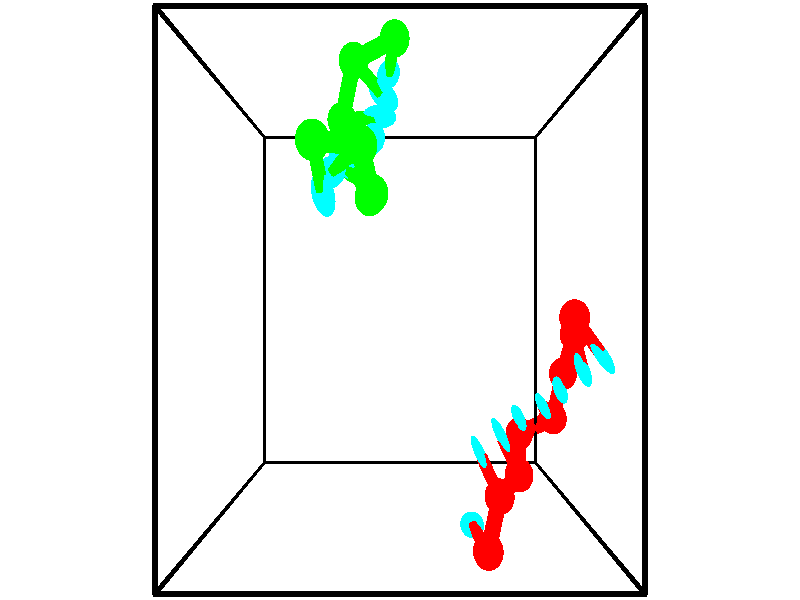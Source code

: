 // switches for output
#declare DRAW_BASES = 1; // possible values are 0, 1; only relevant for DNA ribbons
#declare DRAW_BASES_TYPE = 3; // possible values are 1, 2, 3; only relevant for DNA ribbons
#declare DRAW_FOG = 0; // set to 1 to enable fog

#include "colors.inc"

#include "transforms.inc"
background { rgb <1, 1, 1>}

#default {
   normal{
       ripples 0.25
       frequency 0.20
       turbulence 0.2
       lambda 5
   }
	finish {
		phong 0.1
		phong_size 40.
	}
}

// original window dimensions: 1024x640


// camera settings

camera {
	sky <-0, 1, 0>
	up <-0, 1, 0>
	right 1.6 * <1, 0, 0>
	location <2.5, 2.5, 11.1562>
	look_at <2.5, 2.5, 2.5>
	direction <0, 0, -8.6562>
	angle 67.0682
}


# declare cpy_camera_pos = <2.5, 2.5, 11.1562>;
# if (DRAW_FOG = 1)
fog {
	fog_type 2
	up vnormalize(cpy_camera_pos)
	color rgbt<1,1,1,0.3>
	distance 1e-5
	fog_alt 3e-3
	fog_offset 4
}
# end


// LIGHTS

# declare lum = 6;
global_settings {
	ambient_light rgb lum * <0.05, 0.05, 0.05>
	max_trace_level 15
}# declare cpy_direct_light_amount = 0.25;
light_source
{	1000 * <-1, -1, 1>,
	rgb lum * cpy_direct_light_amount
	parallel
}

light_source
{	1000 * <1, 1, -1>,
	rgb lum * cpy_direct_light_amount
	parallel
}

// strand 0

// nucleotide -1

// particle -1
sphere {
	<5.421573, 2.259912, 1.060636> 0.250000
	pigment { color rgbt <1,0,0,0> }
	no_shadow
}
cylinder {
	<5.676151, 1.953201, 1.094081>,  <5.828898, 1.769175, 1.114147>, 0.100000
	pigment { color rgbt <1,0,0,0> }
	no_shadow
}
cylinder {
	<5.676151, 1.953201, 1.094081>,  <5.421573, 2.259912, 1.060636>, 0.100000
	pigment { color rgbt <1,0,0,0> }
	no_shadow
}

// particle -1
sphere {
	<5.676151, 1.953201, 1.094081> 0.100000
	pigment { color rgbt <1,0,0,0> }
	no_shadow
}
sphere {
	0, 1
	scale<0.080000,0.200000,0.300000>
	matrix <-0.618174, -0.571904, -0.539246,
		0.461299, 0.291515, -0.837987,
		0.636447, -0.766775, 0.083612,
		5.867085, 1.723169, 1.119164>
	pigment { color rgbt <0,1,1,0> }
	no_shadow
}
cylinder {
	<5.609390, 1.985091, 0.382281>,  <5.421573, 2.259912, 1.060636>, 0.130000
	pigment { color rgbt <1,0,0,0> }
	no_shadow
}

// nucleotide -1

// particle -1
sphere {
	<5.609390, 1.985091, 0.382281> 0.250000
	pigment { color rgbt <1,0,0,0> }
	no_shadow
}
cylinder {
	<5.607897, 1.717567, 0.679651>,  <5.607001, 1.557053, 0.858074>, 0.100000
	pigment { color rgbt <1,0,0,0> }
	no_shadow
}
cylinder {
	<5.607897, 1.717567, 0.679651>,  <5.609390, 1.985091, 0.382281>, 0.100000
	pigment { color rgbt <1,0,0,0> }
	no_shadow
}

// particle -1
sphere {
	<5.607897, 1.717567, 0.679651> 0.100000
	pigment { color rgbt <1,0,0,0> }
	no_shadow
}
sphere {
	0, 1
	scale<0.080000,0.200000,0.300000>
	matrix <-0.662091, -0.555488, -0.503059,
		0.749414, -0.494094, -0.440738,
		-0.003734, -0.668809, 0.743425,
		5.606777, 1.516925, 0.902679>
	pigment { color rgbt <0,1,1,0> }
	no_shadow
}
cylinder {
	<5.517984, 1.361527, -0.026133>,  <5.609390, 1.985091, 0.382281>, 0.130000
	pigment { color rgbt <1,0,0,0> }
	no_shadow
}

// nucleotide -1

// particle -1
sphere {
	<5.517984, 1.361527, -0.026133> 0.250000
	pigment { color rgbt <1,0,0,0> }
	no_shadow
}
cylinder {
	<5.391529, 1.264240, 0.340670>,  <5.315656, 1.205868, 0.560751>, 0.100000
	pigment { color rgbt <1,0,0,0> }
	no_shadow
}
cylinder {
	<5.391529, 1.264240, 0.340670>,  <5.517984, 1.361527, -0.026133>, 0.100000
	pigment { color rgbt <1,0,0,0> }
	no_shadow
}

// particle -1
sphere {
	<5.391529, 1.264240, 0.340670> 0.100000
	pigment { color rgbt <1,0,0,0> }
	no_shadow
}
sphere {
	0, 1
	scale<0.080000,0.200000,0.300000>
	matrix <-0.752993, -0.523653, -0.398483,
		0.577112, -0.816476, -0.017595,
		-0.316138, -0.243218, 0.917007,
		5.296688, 1.191275, 0.615772>
	pigment { color rgbt <0,1,1,0> }
	no_shadow
}
cylinder {
	<5.345522, 0.667915, -0.081578>,  <5.517984, 1.361527, -0.026133>, 0.130000
	pigment { color rgbt <1,0,0,0> }
	no_shadow
}

// nucleotide -1

// particle -1
sphere {
	<5.345522, 0.667915, -0.081578> 0.250000
	pigment { color rgbt <1,0,0,0> }
	no_shadow
}
cylinder {
	<5.163752, 0.820442, 0.240439>,  <5.054689, 0.911959, 0.433649>, 0.100000
	pigment { color rgbt <1,0,0,0> }
	no_shadow
}
cylinder {
	<5.163752, 0.820442, 0.240439>,  <5.345522, 0.667915, -0.081578>, 0.100000
	pigment { color rgbt <1,0,0,0> }
	no_shadow
}

// particle -1
sphere {
	<5.163752, 0.820442, 0.240439> 0.100000
	pigment { color rgbt <1,0,0,0> }
	no_shadow
}
sphere {
	0, 1
	scale<0.080000,0.200000,0.300000>
	matrix <-0.828229, -0.513560, -0.224259,
		0.327923, -0.768669, 0.549195,
		-0.454426, 0.381319, 0.805042,
		5.027424, 0.934838, 0.481951>
	pigment { color rgbt <0,1,1,0> }
	no_shadow
}
cylinder {
	<4.723486, 0.423696, -0.108514>,  <5.345522, 0.667915, -0.081578>, 0.130000
	pigment { color rgbt <1,0,0,0> }
	no_shadow
}

// nucleotide -1

// particle -1
sphere {
	<4.723486, 0.423696, -0.108514> 0.250000
	pigment { color rgbt <1,0,0,0> }
	no_shadow
}
cylinder {
	<4.652437, 0.617790, 0.233947>,  <4.609808, 0.734247, 0.439424>, 0.100000
	pigment { color rgbt <1,0,0,0> }
	no_shadow
}
cylinder {
	<4.652437, 0.617790, 0.233947>,  <4.723486, 0.423696, -0.108514>, 0.100000
	pigment { color rgbt <1,0,0,0> }
	no_shadow
}

// particle -1
sphere {
	<4.652437, 0.617790, 0.233947> 0.100000
	pigment { color rgbt <1,0,0,0> }
	no_shadow
}
sphere {
	0, 1
	scale<0.080000,0.200000,0.300000>
	matrix <-0.851393, -0.512081, 0.113593,
		0.493539, -0.708745, 0.504083,
		-0.177623, 0.485235, 0.856152,
		4.599151, 0.763361, 0.490793>
	pigment { color rgbt <0,1,1,0> }
	no_shadow
}
cylinder {
	<4.615170, -0.089463, 0.433436>,  <4.723486, 0.423696, -0.108514>, 0.130000
	pigment { color rgbt <1,0,0,0> }
	no_shadow
}

// nucleotide -1

// particle -1
sphere {
	<4.615170, -0.089463, 0.433436> 0.250000
	pigment { color rgbt <1,0,0,0> }
	no_shadow
}
cylinder {
	<4.421118, 0.255875, 0.488988>,  <4.304687, 0.463077, 0.522318>, 0.100000
	pigment { color rgbt <1,0,0,0> }
	no_shadow
}
cylinder {
	<4.421118, 0.255875, 0.488988>,  <4.615170, -0.089463, 0.433436>, 0.100000
	pigment { color rgbt <1,0,0,0> }
	no_shadow
}

// particle -1
sphere {
	<4.421118, 0.255875, 0.488988> 0.100000
	pigment { color rgbt <1,0,0,0> }
	no_shadow
}
sphere {
	0, 1
	scale<0.080000,0.200000,0.300000>
	matrix <-0.858303, -0.500504, 0.113187,
		0.167228, -0.064289, 0.983820,
		-0.485129, 0.863344, 0.138878,
		4.275579, 0.514878, 0.530651>
	pigment { color rgbt <0,1,1,0> }
	no_shadow
}
cylinder {
	<4.190417, -0.279254, 0.917348>,  <4.615170, -0.089463, 0.433436>, 0.130000
	pigment { color rgbt <1,0,0,0> }
	no_shadow
}

// nucleotide -1

// particle -1
sphere {
	<4.190417, -0.279254, 0.917348> 0.250000
	pigment { color rgbt <1,0,0,0> }
	no_shadow
}
cylinder {
	<4.027378, 0.026398, 0.717360>,  <3.929554, 0.209789, 0.597368>, 0.100000
	pigment { color rgbt <1,0,0,0> }
	no_shadow
}
cylinder {
	<4.027378, 0.026398, 0.717360>,  <4.190417, -0.279254, 0.917348>, 0.100000
	pigment { color rgbt <1,0,0,0> }
	no_shadow
}

// particle -1
sphere {
	<4.027378, 0.026398, 0.717360> 0.100000
	pigment { color rgbt <1,0,0,0> }
	no_shadow
}
sphere {
	0, 1
	scale<0.080000,0.200000,0.300000>
	matrix <-0.818501, -0.548472, -0.170981,
		-0.404870, 0.339533, 0.848998,
		-0.407598, 0.764130, -0.499968,
		3.905099, 0.255637, 0.567370>
	pigment { color rgbt <0,1,1,0> }
	no_shadow
}
cylinder {
	<3.955104, -0.955783, 1.205143>,  <4.190417, -0.279254, 0.917348>, 0.130000
	pigment { color rgbt <1,0,0,0> }
	no_shadow
}

// nucleotide -1

// particle -1
sphere {
	<3.955104, -0.955783, 1.205143> 0.250000
	pigment { color rgbt <1,0,0,0> }
	no_shadow
}
cylinder {
	<3.846724, -0.860550, 0.832069>,  <3.781695, -0.803410, 0.608225>, 0.100000
	pigment { color rgbt <1,0,0,0> }
	no_shadow
}
cylinder {
	<3.846724, -0.860550, 0.832069>,  <3.955104, -0.955783, 1.205143>, 0.100000
	pigment { color rgbt <1,0,0,0> }
	no_shadow
}

// particle -1
sphere {
	<3.846724, -0.860550, 0.832069> 0.100000
	pigment { color rgbt <1,0,0,0> }
	no_shadow
}
sphere {
	0, 1
	scale<0.080000,0.200000,0.300000>
	matrix <0.383667, -0.861929, -0.331479,
		-0.882828, -0.447655, 0.142195,
		-0.270950, 0.238084, -0.932686,
		3.765438, -0.789125, 0.552263>
	pigment { color rgbt <0,1,1,0> }
	no_shadow
}
// strand 1

// nucleotide -1

// particle -1
sphere {
	<2.409114, 6.122771, 1.117426> 0.250000
	pigment { color rgbt <0,1,0,0> }
	no_shadow
}
cylinder {
	<2.344318, 5.947245, 0.763884>,  <2.305441, 5.841928, 0.551758>, 0.100000
	pigment { color rgbt <0,1,0,0> }
	no_shadow
}
cylinder {
	<2.344318, 5.947245, 0.763884>,  <2.409114, 6.122771, 1.117426>, 0.100000
	pigment { color rgbt <0,1,0,0> }
	no_shadow
}

// particle -1
sphere {
	<2.344318, 5.947245, 0.763884> 0.100000
	pigment { color rgbt <0,1,0,0> }
	no_shadow
}
sphere {
	0, 1
	scale<0.080000,0.200000,0.300000>
	matrix <0.098795, -0.898396, 0.427930,
		-0.981835, -0.018001, 0.188883,
		-0.161988, -0.438817, -0.883855,
		2.295722, 5.815599, 0.498727>
	pigment { color rgbt <0,1,1,0> }
	no_shadow
}
cylinder {
	<1.724467, 5.839769, 1.047338>,  <2.409114, 6.122771, 1.117426>, 0.130000
	pigment { color rgbt <0,1,0,0> }
	no_shadow
}

// nucleotide -1

// particle -1
sphere {
	<1.724467, 5.839769, 1.047338> 0.250000
	pigment { color rgbt <0,1,0,0> }
	no_shadow
}
cylinder {
	<2.005974, 5.611992, 0.877421>,  <2.174878, 5.475326, 0.775472>, 0.100000
	pigment { color rgbt <0,1,0,0> }
	no_shadow
}
cylinder {
	<2.005974, 5.611992, 0.877421>,  <1.724467, 5.839769, 1.047338>, 0.100000
	pigment { color rgbt <0,1,0,0> }
	no_shadow
}

// particle -1
sphere {
	<2.005974, 5.611992, 0.877421> 0.100000
	pigment { color rgbt <0,1,0,0> }
	no_shadow
}
sphere {
	0, 1
	scale<0.080000,0.200000,0.300000>
	matrix <-0.202871, -0.734121, 0.648004,
		-0.680851, -0.369865, -0.632173,
		0.703765, -0.569443, -0.424792,
		2.217104, 5.441159, 0.749984>
	pigment { color rgbt <0,1,1,0> }
	no_shadow
}
cylinder {
	<1.497333, 5.091599, 0.724612>,  <1.724467, 5.839769, 1.047338>, 0.130000
	pigment { color rgbt <0,1,0,0> }
	no_shadow
}

// nucleotide -1

// particle -1
sphere {
	<1.497333, 5.091599, 0.724612> 0.250000
	pigment { color rgbt <0,1,0,0> }
	no_shadow
}
cylinder {
	<1.871212, 5.083220, 0.866543>,  <2.095539, 5.078192, 0.951701>, 0.100000
	pigment { color rgbt <0,1,0,0> }
	no_shadow
}
cylinder {
	<1.871212, 5.083220, 0.866543>,  <1.497333, 5.091599, 0.724612>, 0.100000
	pigment { color rgbt <0,1,0,0> }
	no_shadow
}

// particle -1
sphere {
	<1.871212, 5.083220, 0.866543> 0.100000
	pigment { color rgbt <0,1,0,0> }
	no_shadow
}
sphere {
	0, 1
	scale<0.080000,0.200000,0.300000>
	matrix <-0.223059, -0.811794, 0.539662,
		0.276741, -0.583568, -0.763454,
		0.934697, -0.020949, 0.354827,
		2.151621, 5.076935, 0.972991>
	pigment { color rgbt <0,1,1,0> }
	no_shadow
}
cylinder {
	<1.709196, 4.448366, 0.642371>,  <1.497333, 5.091599, 0.724612>, 0.130000
	pigment { color rgbt <0,1,0,0> }
	no_shadow
}

// nucleotide -1

// particle -1
sphere {
	<1.709196, 4.448366, 0.642371> 0.250000
	pigment { color rgbt <0,1,0,0> }
	no_shadow
}
cylinder {
	<1.902264, 4.600170, 0.958093>,  <2.018104, 4.691253, 1.147526>, 0.100000
	pigment { color rgbt <0,1,0,0> }
	no_shadow
}
cylinder {
	<1.902264, 4.600170, 0.958093>,  <1.709196, 4.448366, 0.642371>, 0.100000
	pigment { color rgbt <0,1,0,0> }
	no_shadow
}

// particle -1
sphere {
	<1.902264, 4.600170, 0.958093> 0.100000
	pigment { color rgbt <0,1,0,0> }
	no_shadow
}
sphere {
	0, 1
	scale<0.080000,0.200000,0.300000>
	matrix <-0.476994, -0.641929, 0.600337,
		0.734512, -0.666258, -0.128814,
		0.482669, 0.379511, 0.789305,
		2.047064, 4.714024, 1.194884>
	pigment { color rgbt <0,1,1,0> }
	no_shadow
}
cylinder {
	<1.993492, 3.913640, 1.111708>,  <1.709196, 4.448366, 0.642371>, 0.130000
	pigment { color rgbt <0,1,0,0> }
	no_shadow
}

// nucleotide -1

// particle -1
sphere {
	<1.993492, 3.913640, 1.111708> 0.250000
	pigment { color rgbt <0,1,0,0> }
	no_shadow
}
cylinder {
	<1.897642, 4.253971, 1.298758>,  <1.840132, 4.458170, 1.410987>, 0.100000
	pigment { color rgbt <0,1,0,0> }
	no_shadow
}
cylinder {
	<1.897642, 4.253971, 1.298758>,  <1.993492, 3.913640, 1.111708>, 0.100000
	pigment { color rgbt <0,1,0,0> }
	no_shadow
}

// particle -1
sphere {
	<1.897642, 4.253971, 1.298758> 0.100000
	pigment { color rgbt <0,1,0,0> }
	no_shadow
}
sphere {
	0, 1
	scale<0.080000,0.200000,0.300000>
	matrix <-0.687505, -0.488793, 0.537046,
		0.685505, -0.192804, 0.702075,
		-0.239624, 0.850827, 0.467624,
		1.825755, 4.509219, 1.439045>
	pigment { color rgbt <0,1,1,0> }
	no_shadow
}
cylinder {
	<2.070992, 3.867498, 1.859879>,  <1.993492, 3.913640, 1.111708>, 0.130000
	pigment { color rgbt <0,1,0,0> }
	no_shadow
}

// nucleotide -1

// particle -1
sphere {
	<2.070992, 3.867498, 1.859879> 0.250000
	pigment { color rgbt <0,1,0,0> }
	no_shadow
}
cylinder {
	<1.793180, 4.127304, 1.736097>,  <1.626494, 4.283188, 1.661829>, 0.100000
	pigment { color rgbt <0,1,0,0> }
	no_shadow
}
cylinder {
	<1.793180, 4.127304, 1.736097>,  <2.070992, 3.867498, 1.859879>, 0.100000
	pigment { color rgbt <0,1,0,0> }
	no_shadow
}

// particle -1
sphere {
	<1.793180, 4.127304, 1.736097> 0.100000
	pigment { color rgbt <0,1,0,0> }
	no_shadow
}
sphere {
	0, 1
	scale<0.080000,0.200000,0.300000>
	matrix <-0.682713, -0.459258, 0.568319,
		0.227013, 0.605981, 0.762399,
		-0.694528, 0.649515, -0.309454,
		1.584822, 4.322158, 1.643261>
	pigment { color rgbt <0,1,1,0> }
	no_shadow
}
cylinder {
	<1.920375, 4.381099, 2.342289>,  <2.070992, 3.867498, 1.859879>, 0.130000
	pigment { color rgbt <0,1,0,0> }
	no_shadow
}

// nucleotide -1

// particle -1
sphere {
	<1.920375, 4.381099, 2.342289> 0.250000
	pigment { color rgbt <0,1,0,0> }
	no_shadow
}
cylinder {
	<1.642630, 4.236732, 2.093259>,  <1.475982, 4.150113, 1.943841>, 0.100000
	pigment { color rgbt <0,1,0,0> }
	no_shadow
}
cylinder {
	<1.642630, 4.236732, 2.093259>,  <1.920375, 4.381099, 2.342289>, 0.100000
	pigment { color rgbt <0,1,0,0> }
	no_shadow
}

// particle -1
sphere {
	<1.642630, 4.236732, 2.093259> 0.100000
	pigment { color rgbt <0,1,0,0> }
	no_shadow
}
sphere {
	0, 1
	scale<0.080000,0.200000,0.300000>
	matrix <-0.363545, -0.570693, 0.736305,
		-0.621043, 0.737597, 0.265059,
		-0.694364, -0.360915, -0.622575,
		1.434320, 4.128458, 1.906487>
	pigment { color rgbt <0,1,1,0> }
	no_shadow
}
cylinder {
	<1.235496, 4.426471, 2.439760>,  <1.920375, 4.381099, 2.342289>, 0.130000
	pigment { color rgbt <0,1,0,0> }
	no_shadow
}

// nucleotide -1

// particle -1
sphere {
	<1.235496, 4.426471, 2.439760> 0.250000
	pigment { color rgbt <0,1,0,0> }
	no_shadow
}
cylinder {
	<1.299854, 4.078518, 2.253247>,  <1.338469, 3.869746, 2.141340>, 0.100000
	pigment { color rgbt <0,1,0,0> }
	no_shadow
}
cylinder {
	<1.299854, 4.078518, 2.253247>,  <1.235496, 4.426471, 2.439760>, 0.100000
	pigment { color rgbt <0,1,0,0> }
	no_shadow
}

// particle -1
sphere {
	<1.299854, 4.078518, 2.253247> 0.100000
	pigment { color rgbt <0,1,0,0> }
	no_shadow
}
sphere {
	0, 1
	scale<0.080000,0.200000,0.300000>
	matrix <-0.412584, -0.488457, 0.768885,
		-0.896598, 0.068670, -0.437489,
		0.160895, -0.869881, -0.466281,
		1.348123, 3.817553, 2.113363>
	pigment { color rgbt <0,1,1,0> }
	no_shadow
}
// box output
cylinder {
	<0.000000, 0.000000, 0.000000>,  <5.000000, 0.000000, 0.000000>, 0.025000
	pigment { color rgbt <0,0,0,0> }
	no_shadow
}
cylinder {
	<0.000000, 0.000000, 0.000000>,  <0.000000, 5.000000, 0.000000>, 0.025000
	pigment { color rgbt <0,0,0,0> }
	no_shadow
}
cylinder {
	<0.000000, 0.000000, 0.000000>,  <0.000000, 0.000000, 5.000000>, 0.025000
	pigment { color rgbt <0,0,0,0> }
	no_shadow
}
cylinder {
	<5.000000, 5.000000, 5.000000>,  <0.000000, 5.000000, 5.000000>, 0.025000
	pigment { color rgbt <0,0,0,0> }
	no_shadow
}
cylinder {
	<5.000000, 5.000000, 5.000000>,  <5.000000, 0.000000, 5.000000>, 0.025000
	pigment { color rgbt <0,0,0,0> }
	no_shadow
}
cylinder {
	<5.000000, 5.000000, 5.000000>,  <5.000000, 5.000000, 0.000000>, 0.025000
	pigment { color rgbt <0,0,0,0> }
	no_shadow
}
cylinder {
	<0.000000, 0.000000, 5.000000>,  <0.000000, 5.000000, 5.000000>, 0.025000
	pigment { color rgbt <0,0,0,0> }
	no_shadow
}
cylinder {
	<0.000000, 0.000000, 5.000000>,  <5.000000, 0.000000, 5.000000>, 0.025000
	pigment { color rgbt <0,0,0,0> }
	no_shadow
}
cylinder {
	<5.000000, 5.000000, 0.000000>,  <0.000000, 5.000000, 0.000000>, 0.025000
	pigment { color rgbt <0,0,0,0> }
	no_shadow
}
cylinder {
	<5.000000, 5.000000, 0.000000>,  <5.000000, 0.000000, 0.000000>, 0.025000
	pigment { color rgbt <0,0,0,0> }
	no_shadow
}
cylinder {
	<5.000000, 0.000000, 5.000000>,  <5.000000, 0.000000, 0.000000>, 0.025000
	pigment { color rgbt <0,0,0,0> }
	no_shadow
}
cylinder {
	<0.000000, 5.000000, 0.000000>,  <0.000000, 5.000000, 5.000000>, 0.025000
	pigment { color rgbt <0,0,0,0> }
	no_shadow
}
// end of box output
